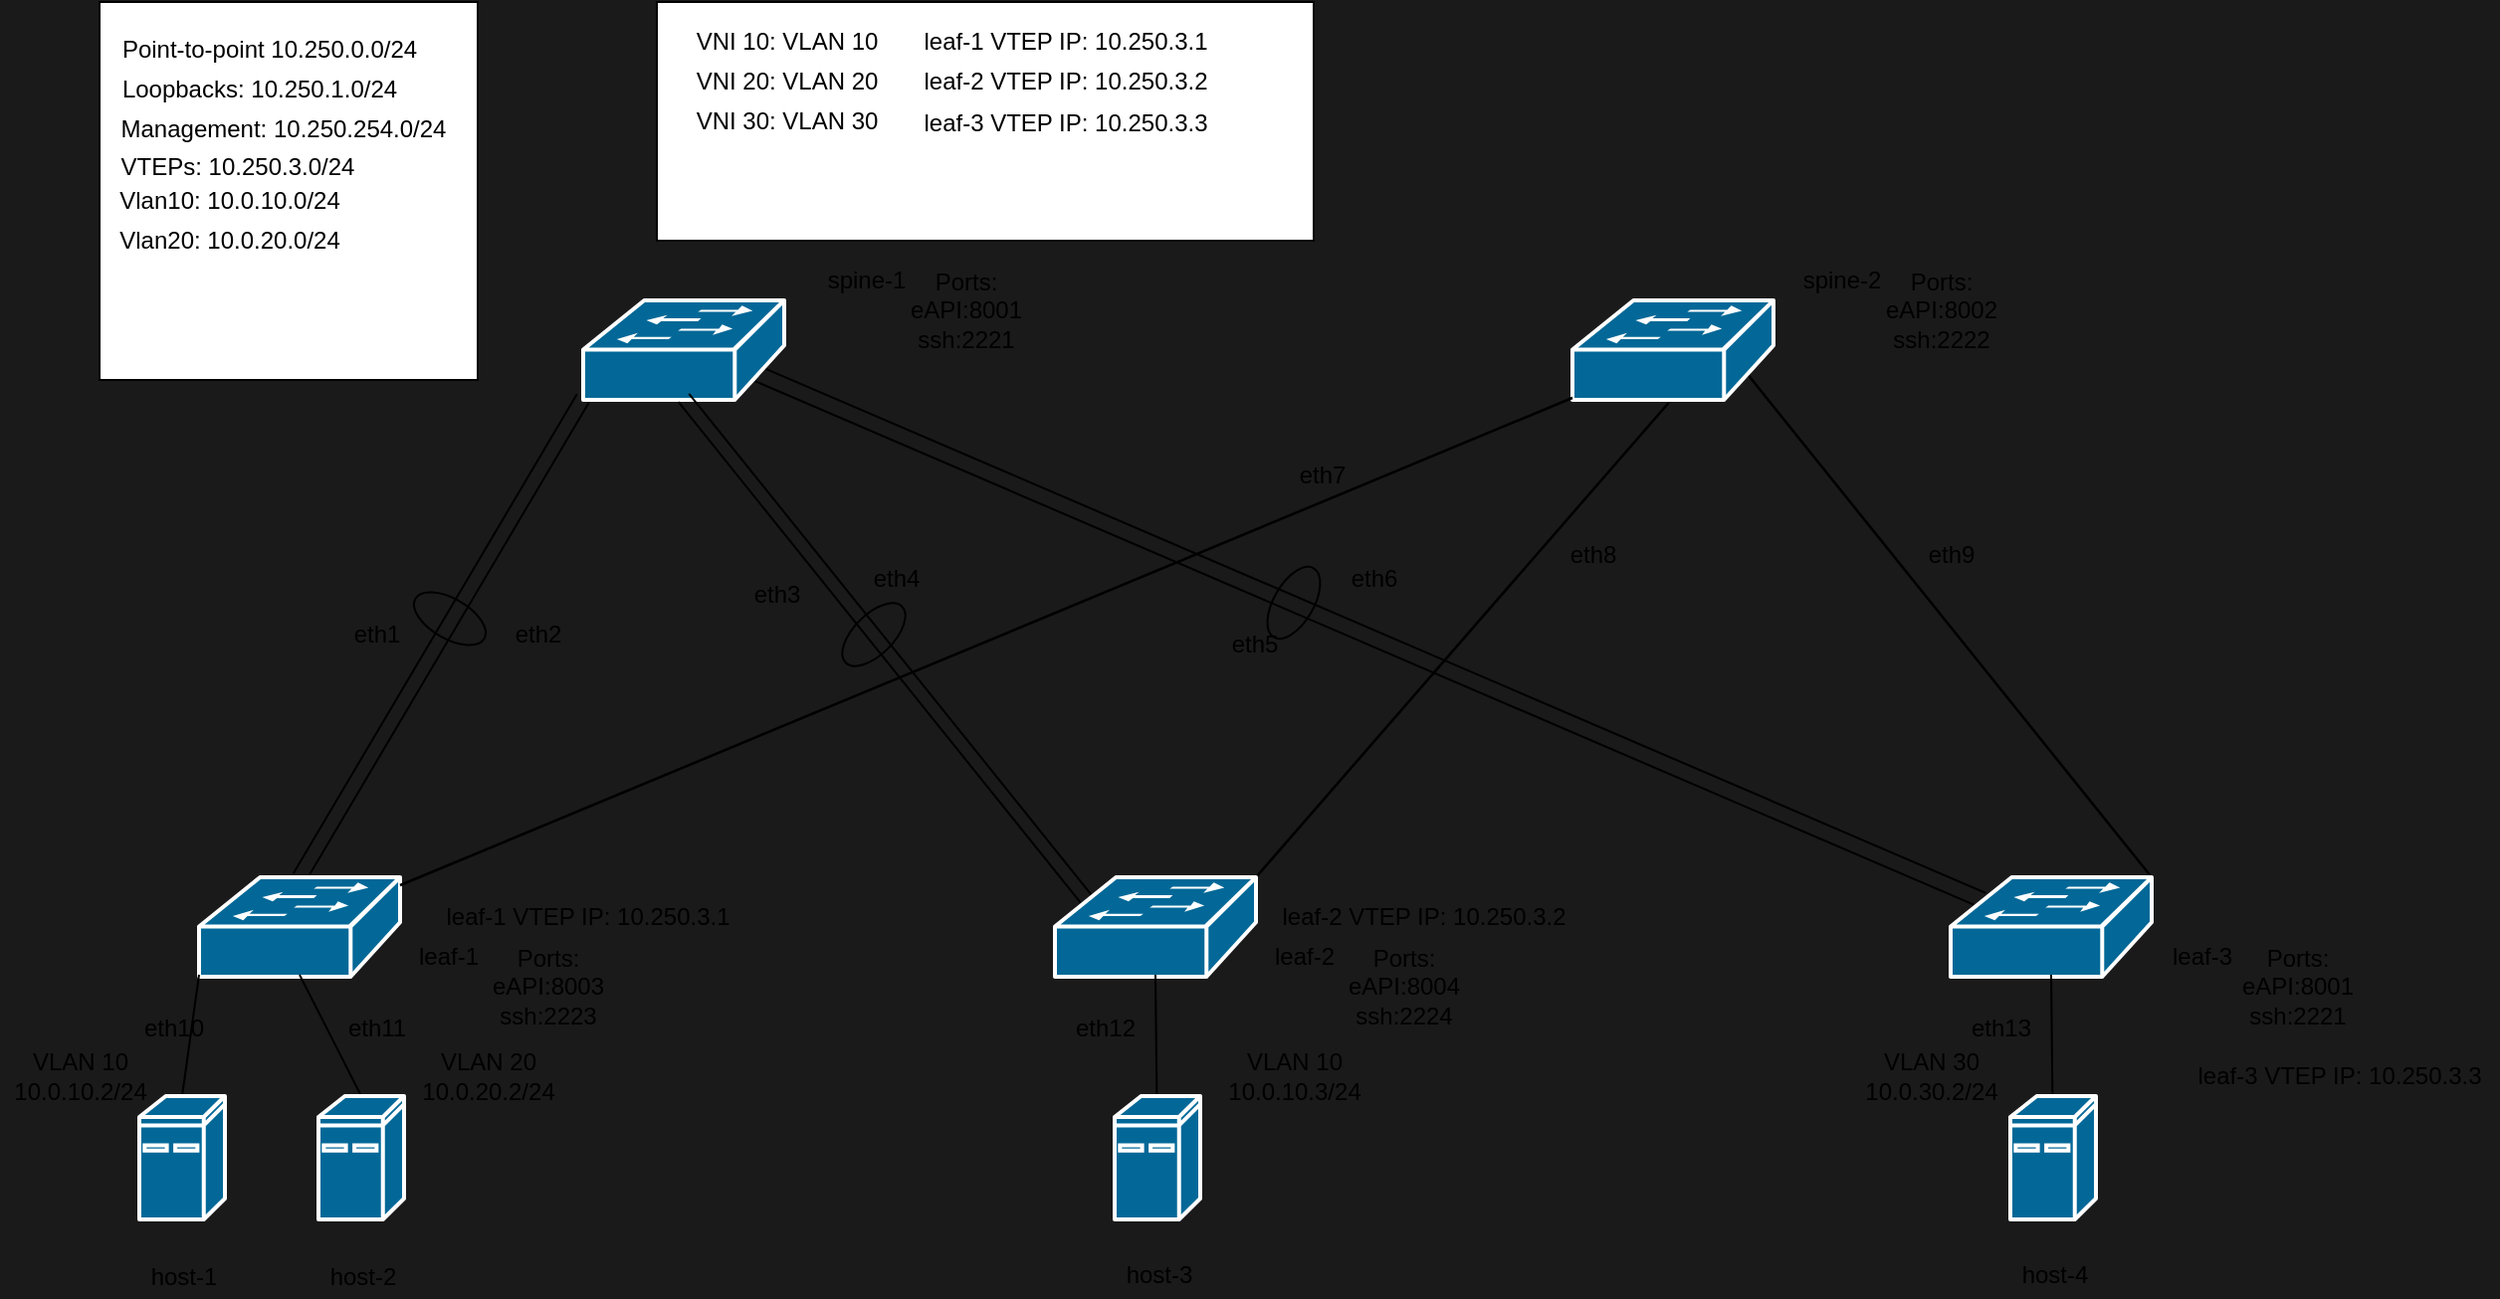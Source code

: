 <mxfile version="13.1.3">
    <diagram id="6a731a19-8d31-9384-78a2-239565b7b9f0" name="As-built">
        <mxGraphModel dx="2131" dy="587" grid="1" gridSize="10" guides="1" tooltips="1" connect="1" arrows="1" fold="1" page="1" pageScale="1" pageWidth="1169" pageHeight="827" background="#1A1A1A" math="0" shadow="0">
            <root>
                <mxCell id="0"/>
                <mxCell id="1" value="Base 5-node" style="locked=1;" parent="0"/>
                <mxCell id="baM0oSwgijgu1ItRGs0o-2263" style="edgeStyle=none;shape=link;rounded=0;orthogonalLoop=1;jettySize=auto;html=1;exitX=0;exitY=0.98;exitDx=0;exitDy=0;exitPerimeter=0;entryX=0.5;entryY=0;entryDx=0;entryDy=0;entryPerimeter=0;width=7.297;" parent="1" source="baM0oSwgijgu1ItRGs0o-2258" target="baM0oSwgijgu1ItRGs0o-2260" edge="1">
                    <mxGeometry relative="1" as="geometry"/>
                </mxCell>
                <mxCell id="baM0oSwgijgu1ItRGs0o-2270" style="edgeStyle=none;shape=link;rounded=0;orthogonalLoop=1;jettySize=auto;html=1;exitX=0.87;exitY=0.74;exitDx=0;exitDy=0;exitPerimeter=0;entryX=0.16;entryY=0.23;entryDx=0;entryDy=0;entryPerimeter=0;width=7.838;" parent="1" source="baM0oSwgijgu1ItRGs0o-2258" target="baM0oSwgijgu1ItRGs0o-2262" edge="1">
                    <mxGeometry relative="1" as="geometry"/>
                </mxCell>
                <mxCell id="baM0oSwgijgu1ItRGs0o-2258" value="" style="shape=mxgraph.cisco.switches.workgroup_switch;html=1;pointerEvents=1;dashed=0;fillColor=#036897;strokeColor=#ffffff;strokeWidth=2;verticalLabelPosition=bottom;verticalAlign=top;align=center;outlineConnect=0;" parent="1" vertex="1">
                    <mxGeometry x="273" y="190" width="101" height="50" as="geometry"/>
                </mxCell>
                <mxCell id="baM0oSwgijgu1ItRGs0o-2267" style="edgeStyle=none;shape=link;rounded=0;orthogonalLoop=1;jettySize=auto;html=1;exitX=0.87;exitY=0.74;exitDx=0;exitDy=0;exitPerimeter=0;entryX=1;entryY=0;entryDx=0;entryDy=0;entryPerimeter=0;width=-0.27;" parent="1" source="baM0oSwgijgu1ItRGs0o-2259" target="baM0oSwgijgu1ItRGs0o-2262" edge="1">
                    <mxGeometry relative="1" as="geometry"/>
                </mxCell>
                <mxCell id="baM0oSwgijgu1ItRGs0o-2271" style="edgeStyle=none;shape=link;rounded=0;orthogonalLoop=1;jettySize=auto;html=1;exitX=0.5;exitY=0.98;exitDx=0;exitDy=0;exitPerimeter=0;entryX=1;entryY=0;entryDx=0;entryDy=0;entryPerimeter=0;width=-0.27;" parent="1" source="baM0oSwgijgu1ItRGs0o-2259" target="baM0oSwgijgu1ItRGs0o-2261" edge="1">
                    <mxGeometry relative="1" as="geometry"/>
                </mxCell>
                <mxCell id="baM0oSwgijgu1ItRGs0o-2259" value="" style="shape=mxgraph.cisco.switches.workgroup_switch;html=1;pointerEvents=1;dashed=0;fillColor=#036897;strokeColor=#ffffff;strokeWidth=2;verticalLabelPosition=bottom;verticalAlign=top;align=center;outlineConnect=0;" parent="1" vertex="1">
                    <mxGeometry x="770" y="190" width="101" height="50" as="geometry"/>
                </mxCell>
                <mxCell id="baM0oSwgijgu1ItRGs0o-2260" value="" style="shape=mxgraph.cisco.switches.workgroup_switch;html=1;pointerEvents=1;dashed=0;fillColor=#036897;strokeColor=#ffffff;strokeWidth=2;verticalLabelPosition=bottom;verticalAlign=top;align=center;outlineConnect=0;" parent="1" vertex="1">
                    <mxGeometry x="80" y="480" width="101" height="50" as="geometry"/>
                </mxCell>
                <mxCell id="baM0oSwgijgu1ItRGs0o-2265" style="edgeStyle=none;shape=link;rounded=0;orthogonalLoop=1;jettySize=auto;html=1;exitX=0.16;exitY=0.23;exitDx=0;exitDy=0;exitPerimeter=0;entryX=0.5;entryY=0.98;entryDx=0;entryDy=0;entryPerimeter=0;width=6.757;" parent="1" source="baM0oSwgijgu1ItRGs0o-2261" target="baM0oSwgijgu1ItRGs0o-2258" edge="1">
                    <mxGeometry relative="1" as="geometry"/>
                </mxCell>
                <mxCell id="baM0oSwgijgu1ItRGs0o-2266" style="edgeStyle=none;shape=link;rounded=0;orthogonalLoop=1;jettySize=auto;html=1;entryX=0;entryY=0.98;entryDx=0;entryDy=0;entryPerimeter=0;width=0.27;" parent="1" source="baM0oSwgijgu1ItRGs0o-2260" target="baM0oSwgijgu1ItRGs0o-2259" edge="1">
                    <mxGeometry relative="1" as="geometry"/>
                </mxCell>
                <mxCell id="baM0oSwgijgu1ItRGs0o-2261" value="" style="shape=mxgraph.cisco.switches.workgroup_switch;html=1;pointerEvents=1;dashed=0;fillColor=#036897;strokeColor=#ffffff;strokeWidth=2;verticalLabelPosition=bottom;verticalAlign=top;align=center;outlineConnect=0;" parent="1" vertex="1">
                    <mxGeometry x="510" y="480" width="101" height="50" as="geometry"/>
                </mxCell>
                <mxCell id="baM0oSwgijgu1ItRGs0o-2262" value="" style="shape=mxgraph.cisco.switches.workgroup_switch;html=1;pointerEvents=1;dashed=0;fillColor=#036897;strokeColor=#ffffff;strokeWidth=2;verticalLabelPosition=bottom;verticalAlign=top;align=center;outlineConnect=0;" parent="1" vertex="1">
                    <mxGeometry x="960" y="480" width="101" height="50" as="geometry"/>
                </mxCell>
                <mxCell id="baM0oSwgijgu1ItRGs0o-2276" value="spine-1" style="text;html=1;align=center;verticalAlign=middle;resizable=0;points=[];autosize=1;" parent="1" vertex="1">
                    <mxGeometry x="390" y="170" width="50" height="20" as="geometry"/>
                </mxCell>
                <mxCell id="baM0oSwgijgu1ItRGs0o-2277" value="spine-2" style="text;html=1;align=center;verticalAlign=middle;resizable=0;points=[];autosize=1;" parent="1" vertex="1">
                    <mxGeometry x="880" y="170" width="50" height="20" as="geometry"/>
                </mxCell>
                <mxCell id="baM0oSwgijgu1ItRGs0o-2278" value="leaf-1" style="text;html=1;align=center;verticalAlign=middle;resizable=0;points=[];autosize=1;" parent="1" vertex="1">
                    <mxGeometry x="180" y="510" width="50" height="20" as="geometry"/>
                </mxCell>
                <mxCell id="baM0oSwgijgu1ItRGs0o-2279" value="leaf-2" style="text;html=1;align=center;verticalAlign=middle;resizable=0;points=[];autosize=1;" parent="1" vertex="1">
                    <mxGeometry x="610" y="510" width="50" height="20" as="geometry"/>
                </mxCell>
                <mxCell id="baM0oSwgijgu1ItRGs0o-2280" value="leaf-3" style="text;html=1;align=center;verticalAlign=middle;resizable=0;points=[];autosize=1;" parent="1" vertex="1">
                    <mxGeometry x="1061" y="510" width="50" height="20" as="geometry"/>
                </mxCell>
                <mxCell id="baM0oSwgijgu1ItRGs0o-2315" value="" style="ellipse;whiteSpace=wrap;html=1;fillColor=none;rotation=30;connectable=0;" parent="1" vertex="1">
                    <mxGeometry x="186" y="340" width="40" height="20" as="geometry"/>
                </mxCell>
                <mxCell id="baM0oSwgijgu1ItRGs0o-2319" value="" style="ellipse;whiteSpace=wrap;html=1;fillColor=none;rotation=-45;connectable=0;" parent="1" vertex="1">
                    <mxGeometry x="399" y="348" width="40" height="20" as="geometry"/>
                </mxCell>
                <mxCell id="baM0oSwgijgu1ItRGs0o-2320" value="" style="ellipse;whiteSpace=wrap;html=1;fillColor=none;rotation=-60;connectable=0;" parent="1" vertex="1">
                    <mxGeometry x="610" y="332" width="40" height="20" as="geometry"/>
                </mxCell>
                <mxCell id="baM0oSwgijgu1ItRGs0o-2273" value="Management" style="locked=1;" parent="0" visible="0"/>
                <mxCell id="baM0oSwgijgu1ItRGs0o-2281" value="10.250.254.2/24" style="text;html=1;align=center;verticalAlign=middle;resizable=0;points=[];autosize=1;" parent="baM0oSwgijgu1ItRGs0o-2273" vertex="1">
                    <mxGeometry x="390" y="190" width="100" height="20" as="geometry"/>
                </mxCell>
                <mxCell id="baM0oSwgijgu1ItRGs0o-2282" value="10.250.254.3/24" style="text;html=1;align=center;verticalAlign=middle;resizable=0;points=[];autosize=1;" parent="baM0oSwgijgu1ItRGs0o-2273" vertex="1">
                    <mxGeometry x="880" y="190" width="100" height="20" as="geometry"/>
                </mxCell>
                <mxCell id="baM0oSwgijgu1ItRGs0o-2283" value="10.250.254.4" style="text;html=1;align=center;verticalAlign=middle;resizable=0;points=[];autosize=1;" parent="baM0oSwgijgu1ItRGs0o-2273" vertex="1">
                    <mxGeometry x="180" y="530" width="90" height="20" as="geometry"/>
                </mxCell>
                <mxCell id="baM0oSwgijgu1ItRGs0o-2284" value="10.250.254.5" style="text;html=1;align=center;verticalAlign=middle;resizable=0;points=[];autosize=1;" parent="baM0oSwgijgu1ItRGs0o-2273" vertex="1">
                    <mxGeometry x="610" y="530" width="90" height="20" as="geometry"/>
                </mxCell>
                <mxCell id="baM0oSwgijgu1ItRGs0o-2285" value="10.250.254.6" style="text;html=1;align=center;verticalAlign=middle;resizable=0;points=[];autosize=1;" parent="baM0oSwgijgu1ItRGs0o-2273" vertex="1">
                    <mxGeometry x="1060" y="530" width="90" height="20" as="geometry"/>
                </mxCell>
                <mxCell id="baM0oSwgijgu1ItRGs0o-2286" value="Loopbacks" style="locked=1;" parent="0" visible="0"/>
                <mxCell id="baM0oSwgijgu1ItRGs0o-2287" value="lo0: 10.250.1.1/32" style="text;html=1;align=center;verticalAlign=middle;resizable=0;points=[];autosize=1;" parent="baM0oSwgijgu1ItRGs0o-2286" vertex="1">
                    <mxGeometry x="380" y="210" width="110" height="20" as="geometry"/>
                </mxCell>
                <mxCell id="baM0oSwgijgu1ItRGs0o-2288" value="lo0: 10.250.1.2/32" style="text;html=1;align=center;verticalAlign=middle;resizable=0;points=[];autosize=1;" parent="baM0oSwgijgu1ItRGs0o-2286" vertex="1">
                    <mxGeometry x="870" y="210" width="110" height="20" as="geometry"/>
                </mxCell>
                <mxCell id="baM0oSwgijgu1ItRGs0o-2289" value="lo0: 10.250.1.3/32" style="text;html=1;align=center;verticalAlign=middle;resizable=0;points=[];autosize=1;" parent="baM0oSwgijgu1ItRGs0o-2286" vertex="1">
                    <mxGeometry x="170" y="546" width="110" height="20" as="geometry"/>
                </mxCell>
                <mxCell id="baM0oSwgijgu1ItRGs0o-2290" value="lo0: 10.250.1.4/32" style="text;html=1;align=center;verticalAlign=middle;resizable=0;points=[];autosize=1;" parent="baM0oSwgijgu1ItRGs0o-2286" vertex="1">
                    <mxGeometry x="600" y="546" width="110" height="20" as="geometry"/>
                </mxCell>
                <mxCell id="baM0oSwgijgu1ItRGs0o-2291" value="lo0: 10.250.1.5/32" style="text;html=1;align=center;verticalAlign=middle;resizable=0;points=[];autosize=1;" parent="baM0oSwgijgu1ItRGs0o-2286" vertex="1">
                    <mxGeometry x="1050" y="546" width="110" height="20" as="geometry"/>
                </mxCell>
                <mxCell id="baM0oSwgijgu1ItRGs0o-2292" value="Links" style="locked=1;" parent="0" visible="0"/>
                <mxCell id="baM0oSwgijgu1ItRGs0o-2293" value="10.250.0.0/30" style="text;html=1;align=center;verticalAlign=middle;resizable=0;points=[];autosize=1;" parent="baM0oSwgijgu1ItRGs0o-2292" vertex="1">
                    <mxGeometry x="105" y="320" width="90" height="20" as="geometry"/>
                </mxCell>
                <mxCell id="baM0oSwgijgu1ItRGs0o-2294" value="10.250.0.12/30" style="text;html=1;align=center;verticalAlign=middle;resizable=0;points=[];autosize=1;" parent="baM0oSwgijgu1ItRGs0o-2292" vertex="1">
                    <mxGeometry x="260" y="382" width="100" height="20" as="geometry"/>
                </mxCell>
                <mxCell id="baM0oSwgijgu1ItRGs0o-2295" value="10.250.0.4/30" style="text;html=1;align=center;verticalAlign=middle;resizable=0;points=[];autosize=1;" parent="baM0oSwgijgu1ItRGs0o-2292" vertex="1">
                    <mxGeometry x="398" y="434" width="90" height="20" as="geometry"/>
                </mxCell>
                <mxCell id="baM0oSwgijgu1ItRGs0o-2296" value="10.250.0.16/30" style="text;html=1;align=center;verticalAlign=middle;resizable=0;points=[];autosize=1;" parent="baM0oSwgijgu1ItRGs0o-2292" vertex="1">
                    <mxGeometry x="650" y="434" width="100" height="20" as="geometry"/>
                </mxCell>
                <mxCell id="baM0oSwgijgu1ItRGs0o-2297" value="10.250.0.8/30" style="text;html=1;align=center;verticalAlign=middle;resizable=0;points=[];autosize=1;" parent="baM0oSwgijgu1ItRGs0o-2292" vertex="1">
                    <mxGeometry x="780" y="382" width="90" height="20" as="geometry"/>
                </mxCell>
                <mxCell id="baM0oSwgijgu1ItRGs0o-2298" value="10.250.0.20/30" style="text;html=1;align=center;verticalAlign=middle;resizable=0;points=[];autosize=1;" parent="baM0oSwgijgu1ItRGs0o-2292" vertex="1">
                    <mxGeometry x="950" y="320" width="100" height="20" as="geometry"/>
                </mxCell>
                <mxCell id="baM0oSwgijgu1ItRGs0o-2299" value=".1" style="text;html=1;align=center;verticalAlign=middle;resizable=0;points=[];autosize=1;" parent="baM0oSwgijgu1ItRGs0o-2292" vertex="1">
                    <mxGeometry x="235" y="220" width="30" height="20" as="geometry"/>
                </mxCell>
                <mxCell id="baM0oSwgijgu1ItRGs0o-2300" value=".2" style="text;html=1;align=center;verticalAlign=middle;resizable=0;points=[];autosize=1;" parent="baM0oSwgijgu1ItRGs0o-2292" vertex="1">
                    <mxGeometry x="85" y="460" width="30" height="20" as="geometry"/>
                </mxCell>
                <mxCell id="baM0oSwgijgu1ItRGs0o-2301" value=".5" style="text;html=1;align=center;verticalAlign=middle;resizable=0;points=[];autosize=1;" parent="baM0oSwgijgu1ItRGs0o-2292" vertex="1">
                    <mxGeometry x="295" y="240" width="30" height="20" as="geometry"/>
                </mxCell>
                <mxCell id="baM0oSwgijgu1ItRGs0o-2302" value=".6" style="text;html=1;align=center;verticalAlign=middle;resizable=0;points=[];autosize=1;" parent="baM0oSwgijgu1ItRGs0o-2292" vertex="1">
                    <mxGeometry x="485" y="480" width="30" height="20" as="geometry"/>
                </mxCell>
                <mxCell id="baM0oSwgijgu1ItRGs0o-2303" value=".9" style="text;html=1;align=center;verticalAlign=middle;resizable=0;points=[];autosize=1;" parent="baM0oSwgijgu1ItRGs0o-2292" vertex="1">
                    <mxGeometry x="385" y="210" width="30" height="20" as="geometry"/>
                </mxCell>
                <mxCell id="baM0oSwgijgu1ItRGs0o-2304" value=".10" style="text;html=1;align=center;verticalAlign=middle;resizable=0;points=[];autosize=1;" parent="baM0oSwgijgu1ItRGs0o-2292" vertex="1">
                    <mxGeometry x="965" y="460" width="30" height="20" as="geometry"/>
                </mxCell>
                <mxCell id="baM0oSwgijgu1ItRGs0o-2305" value=".13" style="text;html=1;align=center;verticalAlign=middle;resizable=0;points=[];autosize=1;" parent="baM0oSwgijgu1ItRGs0o-2292" vertex="1">
                    <mxGeometry x="715" y="210" width="30" height="20" as="geometry"/>
                </mxCell>
                <mxCell id="baM0oSwgijgu1ItRGs0o-2306" value=".14" style="text;html=1;align=center;verticalAlign=middle;resizable=0;points=[];autosize=1;" parent="baM0oSwgijgu1ItRGs0o-2292" vertex="1">
                    <mxGeometry x="205" y="480" width="30" height="20" as="geometry"/>
                </mxCell>
                <mxCell id="baM0oSwgijgu1ItRGs0o-2307" value=".15" style="text;html=1;align=center;verticalAlign=middle;resizable=0;points=[];autosize=1;" parent="baM0oSwgijgu1ItRGs0o-2292" vertex="1">
                    <mxGeometry x="815" y="250" width="30" height="20" as="geometry"/>
                </mxCell>
                <mxCell id="baM0oSwgijgu1ItRGs0o-2308" value=".16" style="text;html=1;align=center;verticalAlign=middle;resizable=0;points=[];autosize=1;" parent="baM0oSwgijgu1ItRGs0o-2292" vertex="1">
                    <mxGeometry x="625" y="480" width="30" height="20" as="geometry"/>
                </mxCell>
                <mxCell id="baM0oSwgijgu1ItRGs0o-2309" value=".21" style="text;html=1;align=center;verticalAlign=middle;resizable=0;points=[];autosize=1;" parent="baM0oSwgijgu1ItRGs0o-2292" vertex="1">
                    <mxGeometry x="885" y="220" width="30" height="20" as="geometry"/>
                </mxCell>
                <mxCell id="baM0oSwgijgu1ItRGs0o-2310" value=".22" style="text;html=1;align=center;verticalAlign=middle;resizable=0;points=[];autosize=1;" parent="baM0oSwgijgu1ItRGs0o-2292" vertex="1">
                    <mxGeometry x="1065" y="440" width="30" height="20" as="geometry"/>
                </mxCell>
                <mxCell id="5" value="Hosts" style="locked=1;" parent="0"/>
                <mxCell id="10" style="rounded=0;orthogonalLoop=1;jettySize=auto;html=1;exitX=0;exitY=0.98;exitDx=0;exitDy=0;exitPerimeter=0;entryX=0.5;entryY=0;entryDx=0;entryDy=0;entryPerimeter=0;endArrow=none;endFill=0;" edge="1" parent="5" source="baM0oSwgijgu1ItRGs0o-2260" target="6">
                    <mxGeometry relative="1" as="geometry"/>
                </mxCell>
                <mxCell id="11" style="edgeStyle=none;rounded=0;orthogonalLoop=1;jettySize=auto;html=1;exitX=0.5;exitY=0.98;exitDx=0;exitDy=0;exitPerimeter=0;entryX=0.5;entryY=0;entryDx=0;entryDy=0;entryPerimeter=0;endArrow=none;endFill=0;" edge="1" parent="5" source="baM0oSwgijgu1ItRGs0o-2260" target="7">
                    <mxGeometry relative="1" as="geometry"/>
                </mxCell>
                <mxCell id="12" style="edgeStyle=none;rounded=0;orthogonalLoop=1;jettySize=auto;html=1;exitX=0.5;exitY=0.98;exitDx=0;exitDy=0;exitPerimeter=0;endArrow=none;endFill=0;" edge="1" parent="5" source="baM0oSwgijgu1ItRGs0o-2261" target="8">
                    <mxGeometry relative="1" as="geometry"/>
                </mxCell>
                <mxCell id="13" style="edgeStyle=none;rounded=0;orthogonalLoop=1;jettySize=auto;html=1;exitX=0.5;exitY=0.98;exitDx=0;exitDy=0;exitPerimeter=0;endArrow=none;endFill=0;" edge="1" parent="5" source="baM0oSwgijgu1ItRGs0o-2262" target="9">
                    <mxGeometry relative="1" as="geometry"/>
                </mxCell>
                <mxCell id="26" value="VLAN 10&lt;br&gt;10.0.10.2/24" style="text;html=1;align=center;verticalAlign=middle;resizable=0;points=[];autosize=1;" vertex="1" parent="5">
                    <mxGeometry x="-20" y="565" width="80" height="30" as="geometry"/>
                </mxCell>
                <mxCell id="28" value="VLAN 20&lt;br&gt;10.0.20.2/24" style="text;html=1;align=center;verticalAlign=middle;resizable=0;points=[];autosize=1;" vertex="1" parent="5">
                    <mxGeometry x="185" y="565" width="80" height="30" as="geometry"/>
                </mxCell>
                <mxCell id="27" value="VLAN 10&lt;br&gt;10.0.10.3/24" style="text;html=1;align=center;verticalAlign=middle;resizable=0;points=[];autosize=1;" vertex="1" parent="5">
                    <mxGeometry x="590" y="565" width="80" height="30" as="geometry"/>
                </mxCell>
                <mxCell id="29" value="VLAN 30&lt;br&gt;10.0.30.2/24" style="text;html=1;align=center;verticalAlign=middle;resizable=0;points=[];autosize=1;" vertex="1" parent="5">
                    <mxGeometry x="910" y="565" width="80" height="30" as="geometry"/>
                </mxCell>
                <mxCell id="6" value="" style="shape=mxgraph.cisco.computers_and_peripherals.ibm_mini_as400;html=1;pointerEvents=1;dashed=0;fillColor=#036897;strokeColor=#ffffff;strokeWidth=2;verticalLabelPosition=bottom;verticalAlign=top;align=center;outlineConnect=0;" vertex="1" parent="5">
                    <mxGeometry x="50" y="590" width="43" height="62" as="geometry"/>
                </mxCell>
                <mxCell id="7" value="" style="shape=mxgraph.cisco.computers_and_peripherals.ibm_mini_as400;html=1;pointerEvents=1;dashed=0;fillColor=#036897;strokeColor=#ffffff;strokeWidth=2;verticalLabelPosition=bottom;verticalAlign=top;align=center;outlineConnect=0;" vertex="1" parent="5">
                    <mxGeometry x="140" y="590" width="43" height="62" as="geometry"/>
                </mxCell>
                <mxCell id="8" value="" style="shape=mxgraph.cisco.computers_and_peripherals.ibm_mini_as400;html=1;pointerEvents=1;dashed=0;fillColor=#036897;strokeColor=#ffffff;strokeWidth=2;verticalLabelPosition=bottom;verticalAlign=top;align=center;outlineConnect=0;" vertex="1" parent="5">
                    <mxGeometry x="540" y="590" width="43" height="62" as="geometry"/>
                </mxCell>
                <mxCell id="9" value="" style="shape=mxgraph.cisco.computers_and_peripherals.ibm_mini_as400;html=1;pointerEvents=1;dashed=0;fillColor=#036897;strokeColor=#ffffff;strokeWidth=2;verticalLabelPosition=bottom;verticalAlign=top;align=center;outlineConnect=0;" vertex="1" parent="5">
                    <mxGeometry x="990" y="590" width="43" height="62" as="geometry"/>
                </mxCell>
                <mxCell id="14" value="host-1" style="text;html=1;align=center;verticalAlign=middle;resizable=0;points=[];autosize=1;" vertex="1" parent="5">
                    <mxGeometry x="46.5" y="671" width="50" height="20" as="geometry"/>
                </mxCell>
                <mxCell id="15" value="host-2" style="text;html=1;align=center;verticalAlign=middle;resizable=0;points=[];autosize=1;" vertex="1" parent="5">
                    <mxGeometry x="136.5" y="671" width="50" height="20" as="geometry"/>
                </mxCell>
                <mxCell id="16" value="host-3" style="text;html=1;align=center;verticalAlign=middle;resizable=0;points=[];autosize=1;" vertex="1" parent="5">
                    <mxGeometry x="536.5" y="670" width="50" height="20" as="geometry"/>
                </mxCell>
                <mxCell id="17" value="host-4" style="text;html=1;align=center;verticalAlign=middle;resizable=0;points=[];autosize=1;" vertex="1" parent="5">
                    <mxGeometry x="986.5" y="670" width="50" height="20" as="geometry"/>
                </mxCell>
                <mxCell id="18" value="IPAM Key" style="" parent="0"/>
                <mxCell id="20" value="" style="whiteSpace=wrap;html=1;" vertex="1" parent="18">
                    <mxGeometry x="30" y="40" width="190" height="190" as="geometry"/>
                </mxCell>
                <mxCell id="21" value="Point-to-point 10.250.0.0/24" style="text;html=1;align=center;verticalAlign=middle;resizable=0;points=[];autosize=1;" vertex="1" parent="18">
                    <mxGeometry x="35" y="54" width="160" height="20" as="geometry"/>
                </mxCell>
                <mxCell id="22" value="Loopbacks: 10.250.1.0/24" style="text;html=1;align=center;verticalAlign=middle;resizable=0;points=[];autosize=1;" vertex="1" parent="18">
                    <mxGeometry x="35" y="74" width="150" height="20" as="geometry"/>
                </mxCell>
                <mxCell id="23" value="Management: 10.250.254.0/24" style="text;html=1;align=center;verticalAlign=middle;resizable=0;points=[];autosize=1;" vertex="1" parent="18">
                    <mxGeometry x="32" y="94" width="180" height="20" as="geometry"/>
                </mxCell>
                <mxCell id="24" value="Vlan10: 10.0.10.0/24" style="text;html=1;align=center;verticalAlign=middle;resizable=0;points=[];autosize=1;" vertex="1" parent="18">
                    <mxGeometry x="30" y="130" width="130" height="20" as="geometry"/>
                </mxCell>
                <mxCell id="25" value="Vlan20: 10.0.20.0/24" style="text;html=1;align=center;verticalAlign=middle;resizable=0;points=[];autosize=1;" vertex="1" parent="18">
                    <mxGeometry x="30" y="150" width="130" height="20" as="geometry"/>
                </mxCell>
                <mxCell id="30" value="VxLAN" style="locked=1;" parent="0"/>
                <mxCell id="32" value="" style="whiteSpace=wrap;html=1;" vertex="1" parent="30">
                    <mxGeometry x="310" y="40" width="330" height="120" as="geometry"/>
                </mxCell>
                <mxCell id="33" value="VNI 10: VLAN 10" style="text;html=1;align=center;verticalAlign=middle;resizable=0;points=[];autosize=1;" vertex="1" parent="30">
                    <mxGeometry x="320" y="50" width="110" height="20" as="geometry"/>
                </mxCell>
                <mxCell id="34" value="VNI 20: VLAN 20" style="text;html=1;align=center;verticalAlign=middle;resizable=0;points=[];autosize=1;" vertex="1" parent="30">
                    <mxGeometry x="320" y="70" width="110" height="20" as="geometry"/>
                </mxCell>
                <mxCell id="35" value="VNI 30: VLAN 30" style="text;html=1;align=center;verticalAlign=middle;resizable=0;points=[];autosize=1;" vertex="1" parent="30">
                    <mxGeometry x="320" y="90" width="110" height="20" as="geometry"/>
                </mxCell>
                <mxCell id="56" value="VTEPs: 10.250.3.0/24" style="text;html=1;align=center;verticalAlign=middle;resizable=0;points=[];autosize=1;" vertex="1" parent="30">
                    <mxGeometry x="34" y="113" width="130" height="20" as="geometry"/>
                </mxCell>
                <mxCell id="57" value="leaf-1 VTEP IP: 10.250.3.1" style="text;html=1;align=center;verticalAlign=middle;resizable=0;points=[];autosize=1;" vertex="1" parent="30">
                    <mxGeometry x="435" y="50" width="160" height="20" as="geometry"/>
                </mxCell>
                <mxCell id="58" value="leaf-1 VTEP IP: 10.250.3.1" style="text;html=1;align=center;verticalAlign=middle;resizable=0;points=[];autosize=1;" vertex="1" parent="30">
                    <mxGeometry x="195" y="490" width="160" height="20" as="geometry"/>
                </mxCell>
                <mxCell id="59" value="leaf-2 VTEP IP: 10.250.3.2" style="text;html=1;align=center;verticalAlign=middle;resizable=0;points=[];autosize=1;" vertex="1" parent="30">
                    <mxGeometry x="615" y="490" width="160" height="20" as="geometry"/>
                </mxCell>
                <mxCell id="60" value="leaf-2 VTEP IP: 10.250.3.2" style="text;html=1;align=center;verticalAlign=middle;resizable=0;points=[];autosize=1;" vertex="1" parent="30">
                    <mxGeometry x="435" y="70" width="160" height="20" as="geometry"/>
                </mxCell>
                <mxCell id="61" value="leaf-3 VTEP IP: 10.250.3.3" style="text;html=1;align=center;verticalAlign=middle;resizable=0;points=[];autosize=1;" vertex="1" parent="30">
                    <mxGeometry x="435" y="91" width="160" height="20" as="geometry"/>
                </mxCell>
                <mxCell id="62" value="leaf-3 VTEP IP: 10.250.3.3" style="text;html=1;align=center;verticalAlign=middle;resizable=0;points=[];autosize=1;" vertex="1" parent="30">
                    <mxGeometry x="1075" y="570" width="160" height="20" as="geometry"/>
                </mxCell>
                <mxCell id="36" value="Terraform" style="locked=1;" parent="0"/>
                <mxCell id="37" value="eth1" style="text;html=1;align=center;verticalAlign=middle;resizable=0;points=[];autosize=1;" vertex="1" parent="36">
                    <mxGeometry x="149" y="348" width="40" height="20" as="geometry"/>
                </mxCell>
                <mxCell id="38" value="eth2" style="text;html=1;align=center;verticalAlign=middle;resizable=0;points=[];autosize=1;" vertex="1" parent="36">
                    <mxGeometry x="230" y="348" width="40" height="20" as="geometry"/>
                </mxCell>
                <mxCell id="39" value="eth3" style="text;html=1;align=center;verticalAlign=middle;resizable=0;points=[];autosize=1;" vertex="1" parent="36">
                    <mxGeometry x="350" y="328" width="40" height="20" as="geometry"/>
                </mxCell>
                <mxCell id="40" value="eth4" style="text;html=1;align=center;verticalAlign=middle;resizable=0;points=[];autosize=1;" vertex="1" parent="36">
                    <mxGeometry x="410" y="320" width="40" height="20" as="geometry"/>
                </mxCell>
                <mxCell id="41" value="eth5" style="text;html=1;align=center;verticalAlign=middle;resizable=0;points=[];autosize=1;" vertex="1" parent="36">
                    <mxGeometry x="590" y="353" width="40" height="20" as="geometry"/>
                </mxCell>
                <mxCell id="42" value="eth6" style="text;html=1;align=center;verticalAlign=middle;resizable=0;points=[];autosize=1;" vertex="1" parent="36">
                    <mxGeometry x="650" y="320" width="40" height="20" as="geometry"/>
                </mxCell>
                <mxCell id="43" value="eth7" style="text;html=1;align=center;verticalAlign=middle;resizable=0;points=[];autosize=1;" vertex="1" parent="36">
                    <mxGeometry x="624" y="268" width="40" height="20" as="geometry"/>
                </mxCell>
                <mxCell id="44" value="eth8" style="text;html=1;align=center;verticalAlign=middle;resizable=0;points=[];autosize=1;" vertex="1" parent="36">
                    <mxGeometry x="760" y="308" width="40" height="20" as="geometry"/>
                </mxCell>
                <mxCell id="45" value="eth9" style="text;html=1;align=center;verticalAlign=middle;resizable=0;points=[];autosize=1;" vertex="1" parent="36">
                    <mxGeometry x="940" y="308" width="40" height="20" as="geometry"/>
                </mxCell>
                <mxCell id="46" value="Ports:&lt;br&gt;eAPI:8001&lt;br&gt;ssh:2221" style="text;html=1;align=center;verticalAlign=middle;resizable=0;points=[];autosize=1;" vertex="1" parent="36">
                    <mxGeometry x="430" y="170" width="70" height="50" as="geometry"/>
                </mxCell>
                <mxCell id="48" value="Ports:&lt;br&gt;eAPI:8002&lt;br&gt;ssh:2222" style="text;html=1;align=center;verticalAlign=middle;resizable=0;points=[];autosize=1;" vertex="1" parent="36">
                    <mxGeometry x="920" y="170" width="70" height="50" as="geometry"/>
                </mxCell>
                <mxCell id="49" value="Ports:&lt;br&gt;eAPI:8003&lt;br&gt;ssh:2223" style="text;html=1;align=center;verticalAlign=middle;resizable=0;points=[];autosize=1;" vertex="1" parent="36">
                    <mxGeometry x="220" y="510" width="70" height="50" as="geometry"/>
                </mxCell>
                <mxCell id="50" value="Ports:&lt;br&gt;eAPI:8004&lt;br&gt;ssh:2224" style="text;html=1;align=center;verticalAlign=middle;resizable=0;points=[];autosize=1;" vertex="1" parent="36">
                    <mxGeometry x="650" y="510" width="70" height="50" as="geometry"/>
                </mxCell>
                <mxCell id="51" value="Ports:&lt;br&gt;eAPI:8001&lt;br&gt;ssh:2221" style="text;html=1;align=center;verticalAlign=middle;resizable=0;points=[];autosize=1;" vertex="1" parent="36">
                    <mxGeometry x="1099" y="510" width="70" height="50" as="geometry"/>
                </mxCell>
                <mxCell id="52" value="eth10" style="text;html=1;align=center;verticalAlign=middle;resizable=0;points=[];autosize=1;" vertex="1" parent="36">
                    <mxGeometry x="42" y="546" width="50" height="20" as="geometry"/>
                </mxCell>
                <mxCell id="53" value="eth11" style="text;html=1;align=center;verticalAlign=middle;resizable=0;points=[];autosize=1;" vertex="1" parent="36">
                    <mxGeometry x="149" y="546" width="40" height="20" as="geometry"/>
                </mxCell>
                <mxCell id="54" value="eth12" style="text;html=1;align=center;verticalAlign=middle;resizable=0;points=[];autosize=1;" vertex="1" parent="36">
                    <mxGeometry x="510" y="546" width="50" height="20" as="geometry"/>
                </mxCell>
                <mxCell id="55" value="eth13" style="text;html=1;align=center;verticalAlign=middle;resizable=0;points=[];autosize=1;" vertex="1" parent="36">
                    <mxGeometry x="960" y="546" width="50" height="20" as="geometry"/>
                </mxCell>
            </root>
        </mxGraphModel>
    </diagram>
</mxfile>